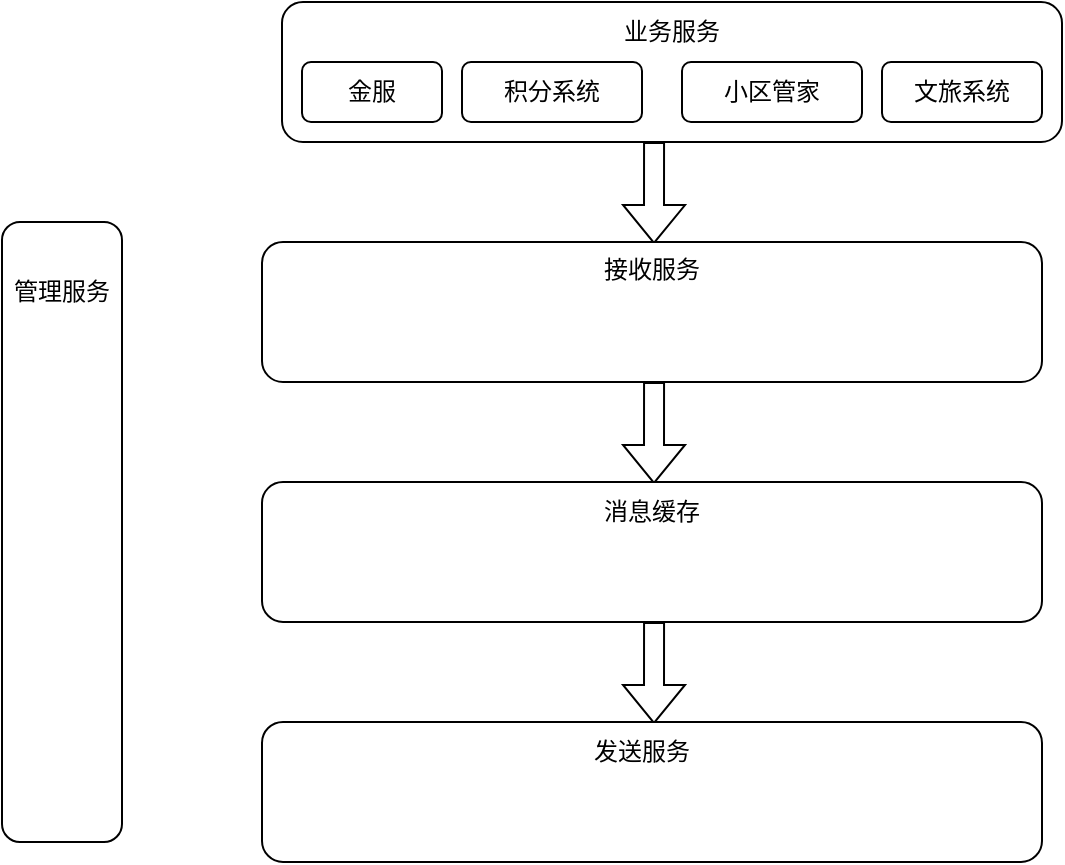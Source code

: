 <mxfile version="20.8.1" type="github">
  <diagram id="8a1SXQe2Xtlg8Y1bsOXI" name="第 1 页">
    <mxGraphModel dx="863" dy="584" grid="1" gridSize="10" guides="1" tooltips="1" connect="1" arrows="1" fold="1" page="1" pageScale="1" pageWidth="827" pageHeight="1169" math="0" shadow="0">
      <root>
        <mxCell id="0" />
        <mxCell id="1" parent="0" />
        <mxCell id="tQc1Kqx7EmoN0qd07t_J-2" value="" style="rounded=1;whiteSpace=wrap;html=1;" vertex="1" parent="1">
          <mxGeometry x="190" y="110" width="390" height="70" as="geometry" />
        </mxCell>
        <mxCell id="tQc1Kqx7EmoN0qd07t_J-3" value="业务服务" style="text;html=1;strokeColor=none;fillColor=none;align=center;verticalAlign=middle;whiteSpace=wrap;rounded=0;" vertex="1" parent="1">
          <mxGeometry x="355" y="110" width="60" height="30" as="geometry" />
        </mxCell>
        <mxCell id="tQc1Kqx7EmoN0qd07t_J-4" value="" style="shape=flexArrow;endArrow=classic;html=1;rounded=0;exitX=0.477;exitY=0.986;exitDx=0;exitDy=0;exitPerimeter=0;" edge="1" parent="1">
          <mxGeometry width="50" height="50" relative="1" as="geometry">
            <mxPoint x="376.03" y="180.02" as="sourcePoint" />
            <mxPoint x="376" y="231" as="targetPoint" />
          </mxGeometry>
        </mxCell>
        <mxCell id="tQc1Kqx7EmoN0qd07t_J-5" value="" style="rounded=1;whiteSpace=wrap;html=1;" vertex="1" parent="1">
          <mxGeometry x="180" y="230" width="390" height="70" as="geometry" />
        </mxCell>
        <mxCell id="tQc1Kqx7EmoN0qd07t_J-6" value="" style="shape=flexArrow;endArrow=classic;html=1;rounded=0;exitX=0.477;exitY=0.986;exitDx=0;exitDy=0;exitPerimeter=0;" edge="1" parent="1">
          <mxGeometry width="50" height="50" relative="1" as="geometry">
            <mxPoint x="376.03" y="300" as="sourcePoint" />
            <mxPoint x="376" y="350.98" as="targetPoint" />
          </mxGeometry>
        </mxCell>
        <mxCell id="tQc1Kqx7EmoN0qd07t_J-7" value="" style="rounded=1;whiteSpace=wrap;html=1;" vertex="1" parent="1">
          <mxGeometry x="180" y="349.98" width="390" height="70" as="geometry" />
        </mxCell>
        <mxCell id="tQc1Kqx7EmoN0qd07t_J-13" value="" style="shape=flexArrow;endArrow=classic;html=1;rounded=0;exitX=0.477;exitY=0.986;exitDx=0;exitDy=0;exitPerimeter=0;" edge="1" parent="1">
          <mxGeometry width="50" height="50" relative="1" as="geometry">
            <mxPoint x="376.03" y="419.98" as="sourcePoint" />
            <mxPoint x="376" y="470.96" as="targetPoint" />
          </mxGeometry>
        </mxCell>
        <mxCell id="tQc1Kqx7EmoN0qd07t_J-14" value="" style="rounded=1;whiteSpace=wrap;html=1;" vertex="1" parent="1">
          <mxGeometry x="180" y="469.96" width="390" height="70" as="geometry" />
        </mxCell>
        <mxCell id="tQc1Kqx7EmoN0qd07t_J-15" value="" style="rounded=1;whiteSpace=wrap;html=1;" vertex="1" parent="1">
          <mxGeometry x="50" y="220" width="60" height="310" as="geometry" />
        </mxCell>
        <mxCell id="tQc1Kqx7EmoN0qd07t_J-16" value="接收服务" style="text;html=1;strokeColor=none;fillColor=none;align=center;verticalAlign=middle;whiteSpace=wrap;rounded=0;" vertex="1" parent="1">
          <mxGeometry x="345" y="229" width="60" height="30" as="geometry" />
        </mxCell>
        <mxCell id="tQc1Kqx7EmoN0qd07t_J-17" value="消息缓存" style="text;html=1;strokeColor=none;fillColor=none;align=center;verticalAlign=middle;whiteSpace=wrap;rounded=0;" vertex="1" parent="1">
          <mxGeometry x="345" y="349.98" width="60" height="30" as="geometry" />
        </mxCell>
        <mxCell id="tQc1Kqx7EmoN0qd07t_J-18" value="发送服务" style="text;html=1;strokeColor=none;fillColor=none;align=center;verticalAlign=middle;whiteSpace=wrap;rounded=0;" vertex="1" parent="1">
          <mxGeometry x="340" y="469.96" width="60" height="30" as="geometry" />
        </mxCell>
        <mxCell id="tQc1Kqx7EmoN0qd07t_J-19" value="管理服务" style="text;html=1;strokeColor=none;fillColor=none;align=center;verticalAlign=middle;whiteSpace=wrap;rounded=0;" vertex="1" parent="1">
          <mxGeometry x="50" y="240" width="60" height="30" as="geometry" />
        </mxCell>
        <mxCell id="tQc1Kqx7EmoN0qd07t_J-20" value="金服" style="rounded=1;whiteSpace=wrap;html=1;" vertex="1" parent="1">
          <mxGeometry x="200" y="140" width="70" height="30" as="geometry" />
        </mxCell>
        <mxCell id="tQc1Kqx7EmoN0qd07t_J-21" value="积分系统" style="rounded=1;whiteSpace=wrap;html=1;" vertex="1" parent="1">
          <mxGeometry x="280" y="140" width="90" height="30" as="geometry" />
        </mxCell>
        <mxCell id="tQc1Kqx7EmoN0qd07t_J-22" value="小区管家" style="rounded=1;whiteSpace=wrap;html=1;" vertex="1" parent="1">
          <mxGeometry x="390" y="140" width="90" height="30" as="geometry" />
        </mxCell>
        <mxCell id="tQc1Kqx7EmoN0qd07t_J-23" value="文旅系统" style="rounded=1;whiteSpace=wrap;html=1;" vertex="1" parent="1">
          <mxGeometry x="490" y="140" width="80" height="30" as="geometry" />
        </mxCell>
      </root>
    </mxGraphModel>
  </diagram>
</mxfile>
